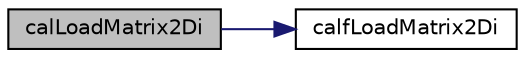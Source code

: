 digraph "calLoadMatrix2Di"
{
  edge [fontname="Helvetica",fontsize="10",labelfontname="Helvetica",labelfontsize="10"];
  node [fontname="Helvetica",fontsize="10",shape=record];
  rankdir="LR";
  Node1 [label="calLoadMatrix2Di",height=0.2,width=0.4,color="black", fillcolor="grey75", style="filled" fontcolor="black"];
  Node1 -> Node2 [color="midnightblue",fontsize="10",style="solid",fontname="Helvetica"];
  Node2 [label="calfLoadMatrix2Di",height=0.2,width=0.4,color="black", fillcolor="white", style="filled",URL="$cal2_d_buffer_i_o_8c.html#abce8670d44758c8e62f6cfd0ac298fc4",tooltip="Loads an int matrix from file. "];
}
